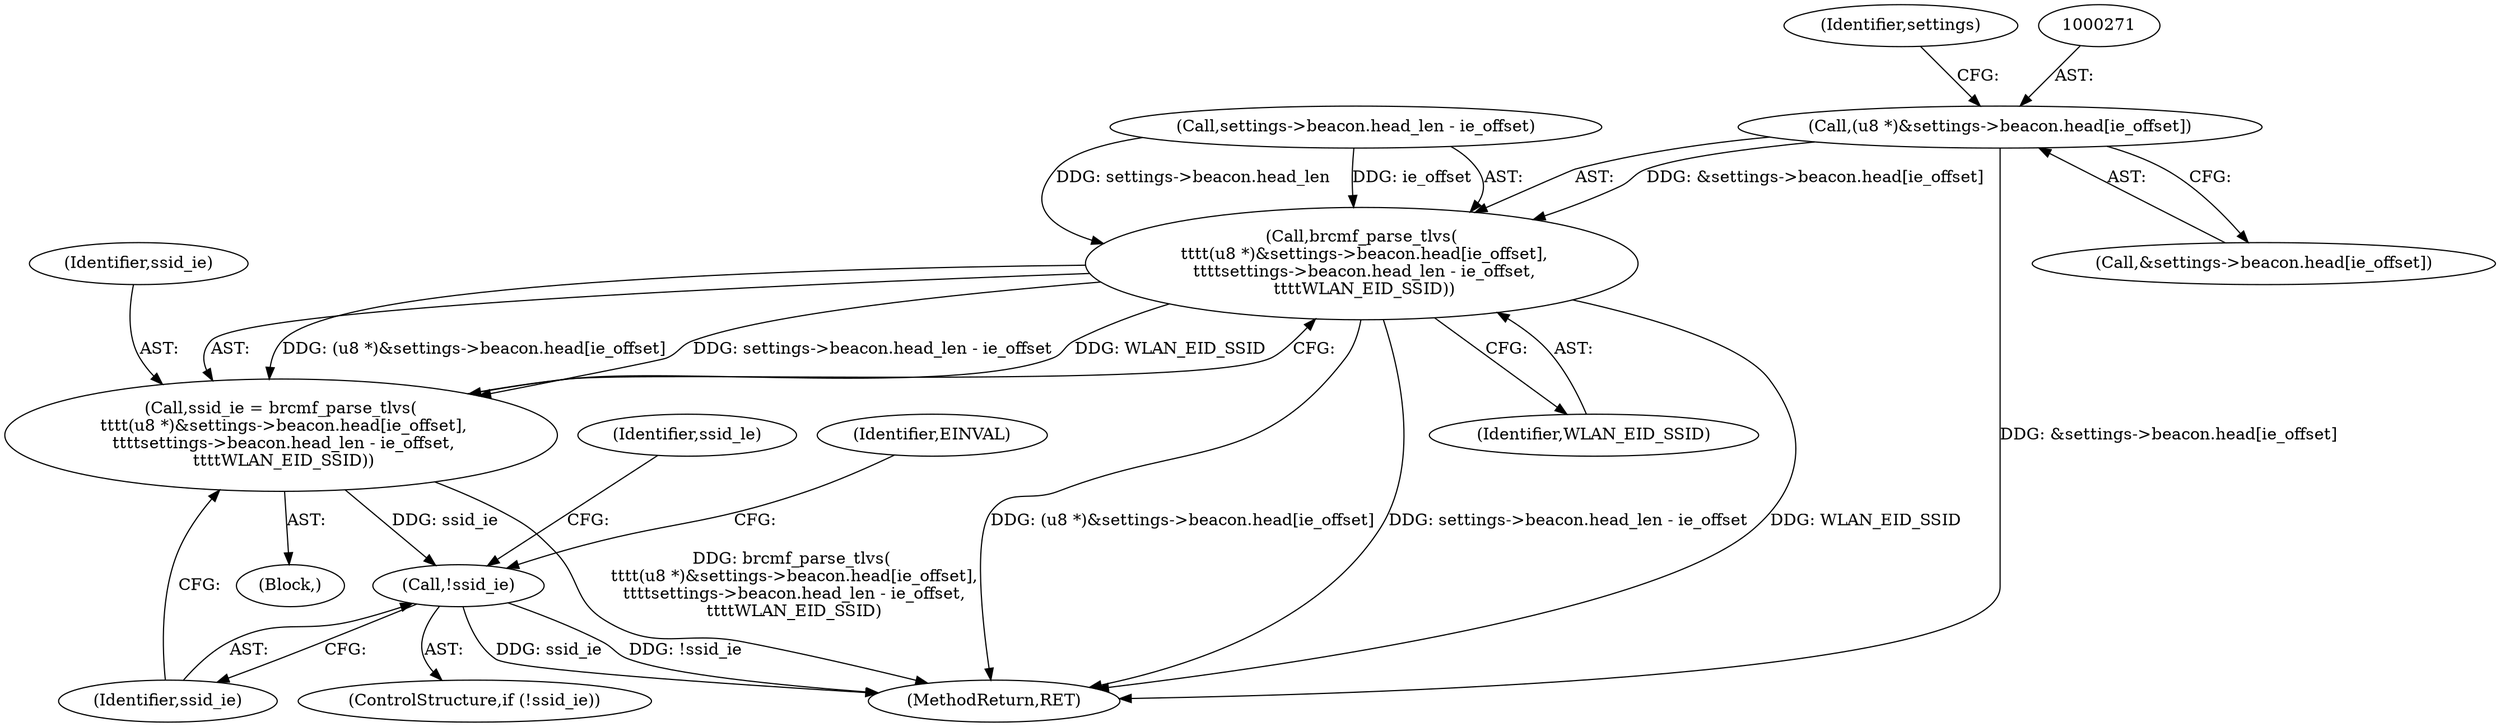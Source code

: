 digraph "0_linux_ded89912156b1a47d940a0c954c43afbabd0c42c@pointer" {
"1000270" [label="(Call,(u8 *)&settings->beacon.head[ie_offset])"];
"1000269" [label="(Call,brcmf_parse_tlvs(\n \t\t\t\t(u8 *)&settings->beacon.head[ie_offset],\n \t\t\t\tsettings->beacon.head_len - ie_offset,\n \t\t\t\tWLAN_EID_SSID))"];
"1000267" [label="(Call,ssid_ie = brcmf_parse_tlvs(\n \t\t\t\t(u8 *)&settings->beacon.head[ie_offset],\n \t\t\t\tsettings->beacon.head_len - ie_offset,\n \t\t\t\tWLAN_EID_SSID))"];
"1000289" [label="(Call,!ssid_ie)"];
"1000296" [label="(Identifier,ssid_le)"];
"1000268" [label="(Identifier,ssid_ie)"];
"1000267" [label="(Call,ssid_ie = brcmf_parse_tlvs(\n \t\t\t\t(u8 *)&settings->beacon.head[ie_offset],\n \t\t\t\tsettings->beacon.head_len - ie_offset,\n \t\t\t\tWLAN_EID_SSID))"];
"1000269" [label="(Call,brcmf_parse_tlvs(\n \t\t\t\t(u8 *)&settings->beacon.head[ie_offset],\n \t\t\t\tsettings->beacon.head_len - ie_offset,\n \t\t\t\tWLAN_EID_SSID))"];
"1000287" [label="(Identifier,WLAN_EID_SSID)"];
"1000293" [label="(Identifier,EINVAL)"];
"1000288" [label="(ControlStructure,if (!ssid_ie))"];
"1000283" [label="(Identifier,settings)"];
"1000272" [label="(Call,&settings->beacon.head[ie_offset])"];
"1000280" [label="(Call,settings->beacon.head_len - ie_offset)"];
"1000808" [label="(MethodReturn,RET)"];
"1000270" [label="(Call,(u8 *)&settings->beacon.head[ie_offset])"];
"1000290" [label="(Identifier,ssid_ie)"];
"1000261" [label="(Block,)"];
"1000289" [label="(Call,!ssid_ie)"];
"1000270" -> "1000269"  [label="AST: "];
"1000270" -> "1000272"  [label="CFG: "];
"1000271" -> "1000270"  [label="AST: "];
"1000272" -> "1000270"  [label="AST: "];
"1000283" -> "1000270"  [label="CFG: "];
"1000270" -> "1000808"  [label="DDG: &settings->beacon.head[ie_offset]"];
"1000270" -> "1000269"  [label="DDG: &settings->beacon.head[ie_offset]"];
"1000269" -> "1000267"  [label="AST: "];
"1000269" -> "1000287"  [label="CFG: "];
"1000280" -> "1000269"  [label="AST: "];
"1000287" -> "1000269"  [label="AST: "];
"1000267" -> "1000269"  [label="CFG: "];
"1000269" -> "1000808"  [label="DDG: settings->beacon.head_len - ie_offset"];
"1000269" -> "1000808"  [label="DDG: WLAN_EID_SSID"];
"1000269" -> "1000808"  [label="DDG: (u8 *)&settings->beacon.head[ie_offset]"];
"1000269" -> "1000267"  [label="DDG: (u8 *)&settings->beacon.head[ie_offset]"];
"1000269" -> "1000267"  [label="DDG: settings->beacon.head_len - ie_offset"];
"1000269" -> "1000267"  [label="DDG: WLAN_EID_SSID"];
"1000280" -> "1000269"  [label="DDG: settings->beacon.head_len"];
"1000280" -> "1000269"  [label="DDG: ie_offset"];
"1000267" -> "1000261"  [label="AST: "];
"1000268" -> "1000267"  [label="AST: "];
"1000290" -> "1000267"  [label="CFG: "];
"1000267" -> "1000808"  [label="DDG: brcmf_parse_tlvs(\n \t\t\t\t(u8 *)&settings->beacon.head[ie_offset],\n \t\t\t\tsettings->beacon.head_len - ie_offset,\n \t\t\t\tWLAN_EID_SSID)"];
"1000267" -> "1000289"  [label="DDG: ssid_ie"];
"1000289" -> "1000288"  [label="AST: "];
"1000289" -> "1000290"  [label="CFG: "];
"1000290" -> "1000289"  [label="AST: "];
"1000293" -> "1000289"  [label="CFG: "];
"1000296" -> "1000289"  [label="CFG: "];
"1000289" -> "1000808"  [label="DDG: ssid_ie"];
"1000289" -> "1000808"  [label="DDG: !ssid_ie"];
}
